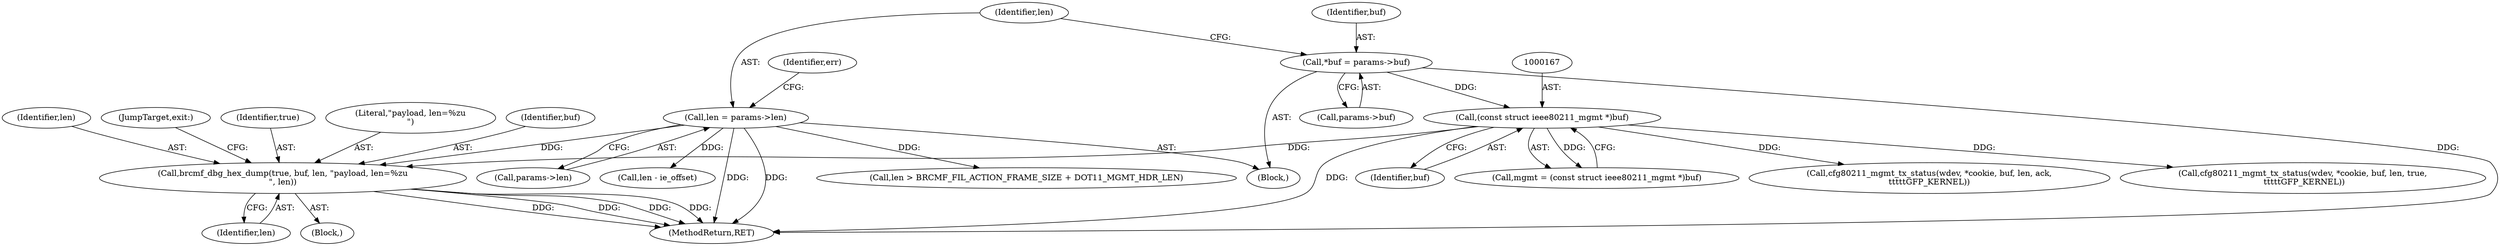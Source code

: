 digraph "0_linux_8f44c9a41386729fea410e688959ddaa9d51be7c@pointer" {
"1000399" [label="(Call,brcmf_dbg_hex_dump(true, buf, len, \"payload, len=%zu\n\", len))"];
"1000166" [label="(Call,(const struct ieee80211_mgmt *)buf)"];
"1000133" [label="(Call,*buf = params->buf)"];
"1000139" [label="(Call,len = params->len)"];
"1000168" [label="(Identifier,buf)"];
"1000135" [label="(Call,params->buf)"];
"1000399" [label="(Call,brcmf_dbg_hex_dump(true, buf, len, \"payload, len=%zu\n\", len))"];
"1000148" [label="(Identifier,err)"];
"1000246" [label="(Call,len > BRCMF_FIL_ACTION_FRAME_SIZE + DOT11_MGMT_HDR_LEN)"];
"1000401" [label="(Identifier,buf)"];
"1000402" [label="(Identifier,len)"];
"1000139" [label="(Call,len = params->len)"];
"1000120" [label="(Block,)"];
"1000166" [label="(Call,(const struct ieee80211_mgmt *)buf)"];
"1000140" [label="(Identifier,len)"];
"1000408" [label="(MethodReturn,RET)"];
"1000405" [label="(JumpTarget,exit:)"];
"1000404" [label="(Identifier,len)"];
"1000164" [label="(Call,mgmt = (const struct ieee80211_mgmt *)buf)"];
"1000381" [label="(Call,cfg80211_mgmt_tx_status(wdev, *cookie, buf, len, ack,\n\t\t\t\t\tGFP_KERNEL))"];
"1000392" [label="(Block,)"];
"1000141" [label="(Call,params->len)"];
"1000230" [label="(Call,cfg80211_mgmt_tx_status(wdev, *cookie, buf, len, true,\n \t\t\t\t\tGFP_KERNEL))"];
"1000194" [label="(Call,len - ie_offset)"];
"1000400" [label="(Identifier,true)"];
"1000133" [label="(Call,*buf = params->buf)"];
"1000134" [label="(Identifier,buf)"];
"1000403" [label="(Literal,\"payload, len=%zu\n\")"];
"1000399" -> "1000392"  [label="AST: "];
"1000399" -> "1000404"  [label="CFG: "];
"1000400" -> "1000399"  [label="AST: "];
"1000401" -> "1000399"  [label="AST: "];
"1000402" -> "1000399"  [label="AST: "];
"1000403" -> "1000399"  [label="AST: "];
"1000404" -> "1000399"  [label="AST: "];
"1000405" -> "1000399"  [label="CFG: "];
"1000399" -> "1000408"  [label="DDG: "];
"1000399" -> "1000408"  [label="DDG: "];
"1000399" -> "1000408"  [label="DDG: "];
"1000399" -> "1000408"  [label="DDG: "];
"1000166" -> "1000399"  [label="DDG: "];
"1000139" -> "1000399"  [label="DDG: "];
"1000166" -> "1000164"  [label="AST: "];
"1000166" -> "1000168"  [label="CFG: "];
"1000167" -> "1000166"  [label="AST: "];
"1000168" -> "1000166"  [label="AST: "];
"1000164" -> "1000166"  [label="CFG: "];
"1000166" -> "1000408"  [label="DDG: "];
"1000166" -> "1000164"  [label="DDG: "];
"1000133" -> "1000166"  [label="DDG: "];
"1000166" -> "1000230"  [label="DDG: "];
"1000166" -> "1000381"  [label="DDG: "];
"1000133" -> "1000120"  [label="AST: "];
"1000133" -> "1000135"  [label="CFG: "];
"1000134" -> "1000133"  [label="AST: "];
"1000135" -> "1000133"  [label="AST: "];
"1000140" -> "1000133"  [label="CFG: "];
"1000133" -> "1000408"  [label="DDG: "];
"1000139" -> "1000120"  [label="AST: "];
"1000139" -> "1000141"  [label="CFG: "];
"1000140" -> "1000139"  [label="AST: "];
"1000141" -> "1000139"  [label="AST: "];
"1000148" -> "1000139"  [label="CFG: "];
"1000139" -> "1000408"  [label="DDG: "];
"1000139" -> "1000408"  [label="DDG: "];
"1000139" -> "1000194"  [label="DDG: "];
"1000139" -> "1000246"  [label="DDG: "];
}
